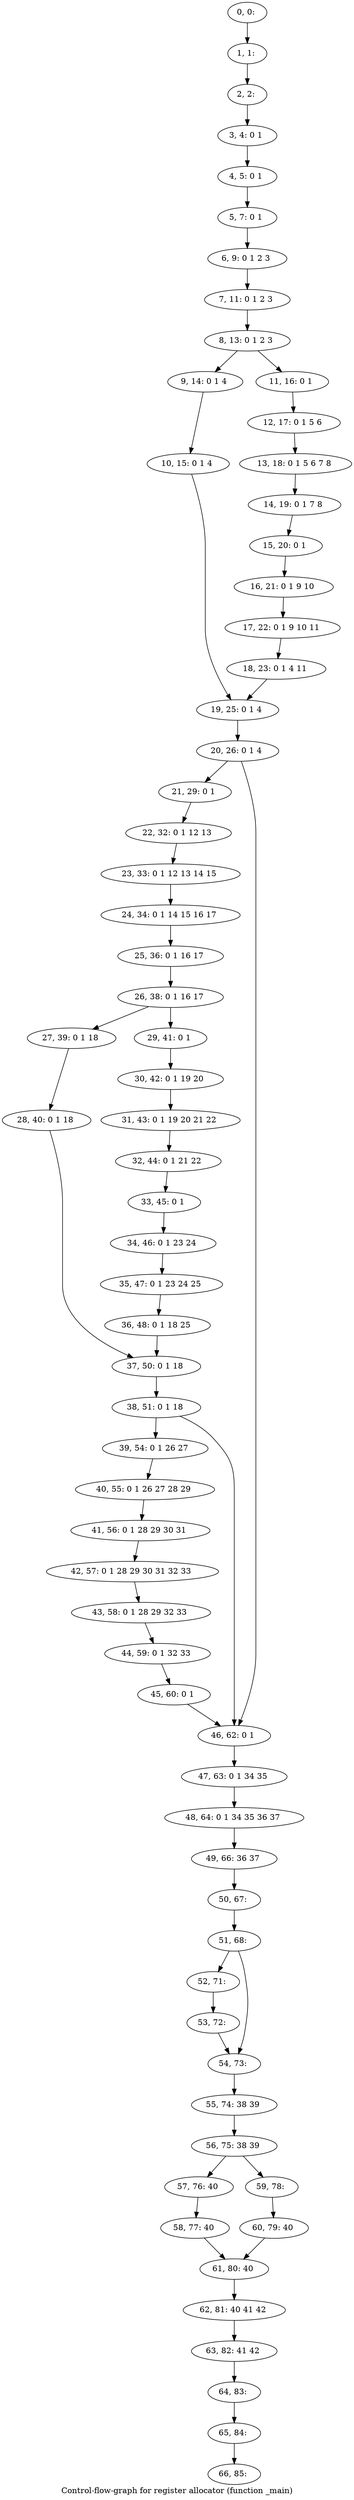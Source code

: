 digraph G {
graph [label="Control-flow-graph for register allocator (function _main)"]
0[label="0, 0: "];
1[label="1, 1: "];
2[label="2, 2: "];
3[label="3, 4: 0 1 "];
4[label="4, 5: 0 1 "];
5[label="5, 7: 0 1 "];
6[label="6, 9: 0 1 2 3 "];
7[label="7, 11: 0 1 2 3 "];
8[label="8, 13: 0 1 2 3 "];
9[label="9, 14: 0 1 4 "];
10[label="10, 15: 0 1 4 "];
11[label="11, 16: 0 1 "];
12[label="12, 17: 0 1 5 6 "];
13[label="13, 18: 0 1 5 6 7 8 "];
14[label="14, 19: 0 1 7 8 "];
15[label="15, 20: 0 1 "];
16[label="16, 21: 0 1 9 10 "];
17[label="17, 22: 0 1 9 10 11 "];
18[label="18, 23: 0 1 4 11 "];
19[label="19, 25: 0 1 4 "];
20[label="20, 26: 0 1 4 "];
21[label="21, 29: 0 1 "];
22[label="22, 32: 0 1 12 13 "];
23[label="23, 33: 0 1 12 13 14 15 "];
24[label="24, 34: 0 1 14 15 16 17 "];
25[label="25, 36: 0 1 16 17 "];
26[label="26, 38: 0 1 16 17 "];
27[label="27, 39: 0 1 18 "];
28[label="28, 40: 0 1 18 "];
29[label="29, 41: 0 1 "];
30[label="30, 42: 0 1 19 20 "];
31[label="31, 43: 0 1 19 20 21 22 "];
32[label="32, 44: 0 1 21 22 "];
33[label="33, 45: 0 1 "];
34[label="34, 46: 0 1 23 24 "];
35[label="35, 47: 0 1 23 24 25 "];
36[label="36, 48: 0 1 18 25 "];
37[label="37, 50: 0 1 18 "];
38[label="38, 51: 0 1 18 "];
39[label="39, 54: 0 1 26 27 "];
40[label="40, 55: 0 1 26 27 28 29 "];
41[label="41, 56: 0 1 28 29 30 31 "];
42[label="42, 57: 0 1 28 29 30 31 32 33 "];
43[label="43, 58: 0 1 28 29 32 33 "];
44[label="44, 59: 0 1 32 33 "];
45[label="45, 60: 0 1 "];
46[label="46, 62: 0 1 "];
47[label="47, 63: 0 1 34 35 "];
48[label="48, 64: 0 1 34 35 36 37 "];
49[label="49, 66: 36 37 "];
50[label="50, 67: "];
51[label="51, 68: "];
52[label="52, 71: "];
53[label="53, 72: "];
54[label="54, 73: "];
55[label="55, 74: 38 39 "];
56[label="56, 75: 38 39 "];
57[label="57, 76: 40 "];
58[label="58, 77: 40 "];
59[label="59, 78: "];
60[label="60, 79: 40 "];
61[label="61, 80: 40 "];
62[label="62, 81: 40 41 42 "];
63[label="63, 82: 41 42 "];
64[label="64, 83: "];
65[label="65, 84: "];
66[label="66, 85: "];
0->1 ;
1->2 ;
2->3 ;
3->4 ;
4->5 ;
5->6 ;
6->7 ;
7->8 ;
8->9 ;
8->11 ;
9->10 ;
10->19 ;
11->12 ;
12->13 ;
13->14 ;
14->15 ;
15->16 ;
16->17 ;
17->18 ;
18->19 ;
19->20 ;
20->21 ;
20->46 ;
21->22 ;
22->23 ;
23->24 ;
24->25 ;
25->26 ;
26->27 ;
26->29 ;
27->28 ;
28->37 ;
29->30 ;
30->31 ;
31->32 ;
32->33 ;
33->34 ;
34->35 ;
35->36 ;
36->37 ;
37->38 ;
38->39 ;
38->46 ;
39->40 ;
40->41 ;
41->42 ;
42->43 ;
43->44 ;
44->45 ;
45->46 ;
46->47 ;
47->48 ;
48->49 ;
49->50 ;
50->51 ;
51->52 ;
51->54 ;
52->53 ;
53->54 ;
54->55 ;
55->56 ;
56->57 ;
56->59 ;
57->58 ;
58->61 ;
59->60 ;
60->61 ;
61->62 ;
62->63 ;
63->64 ;
64->65 ;
65->66 ;
}
